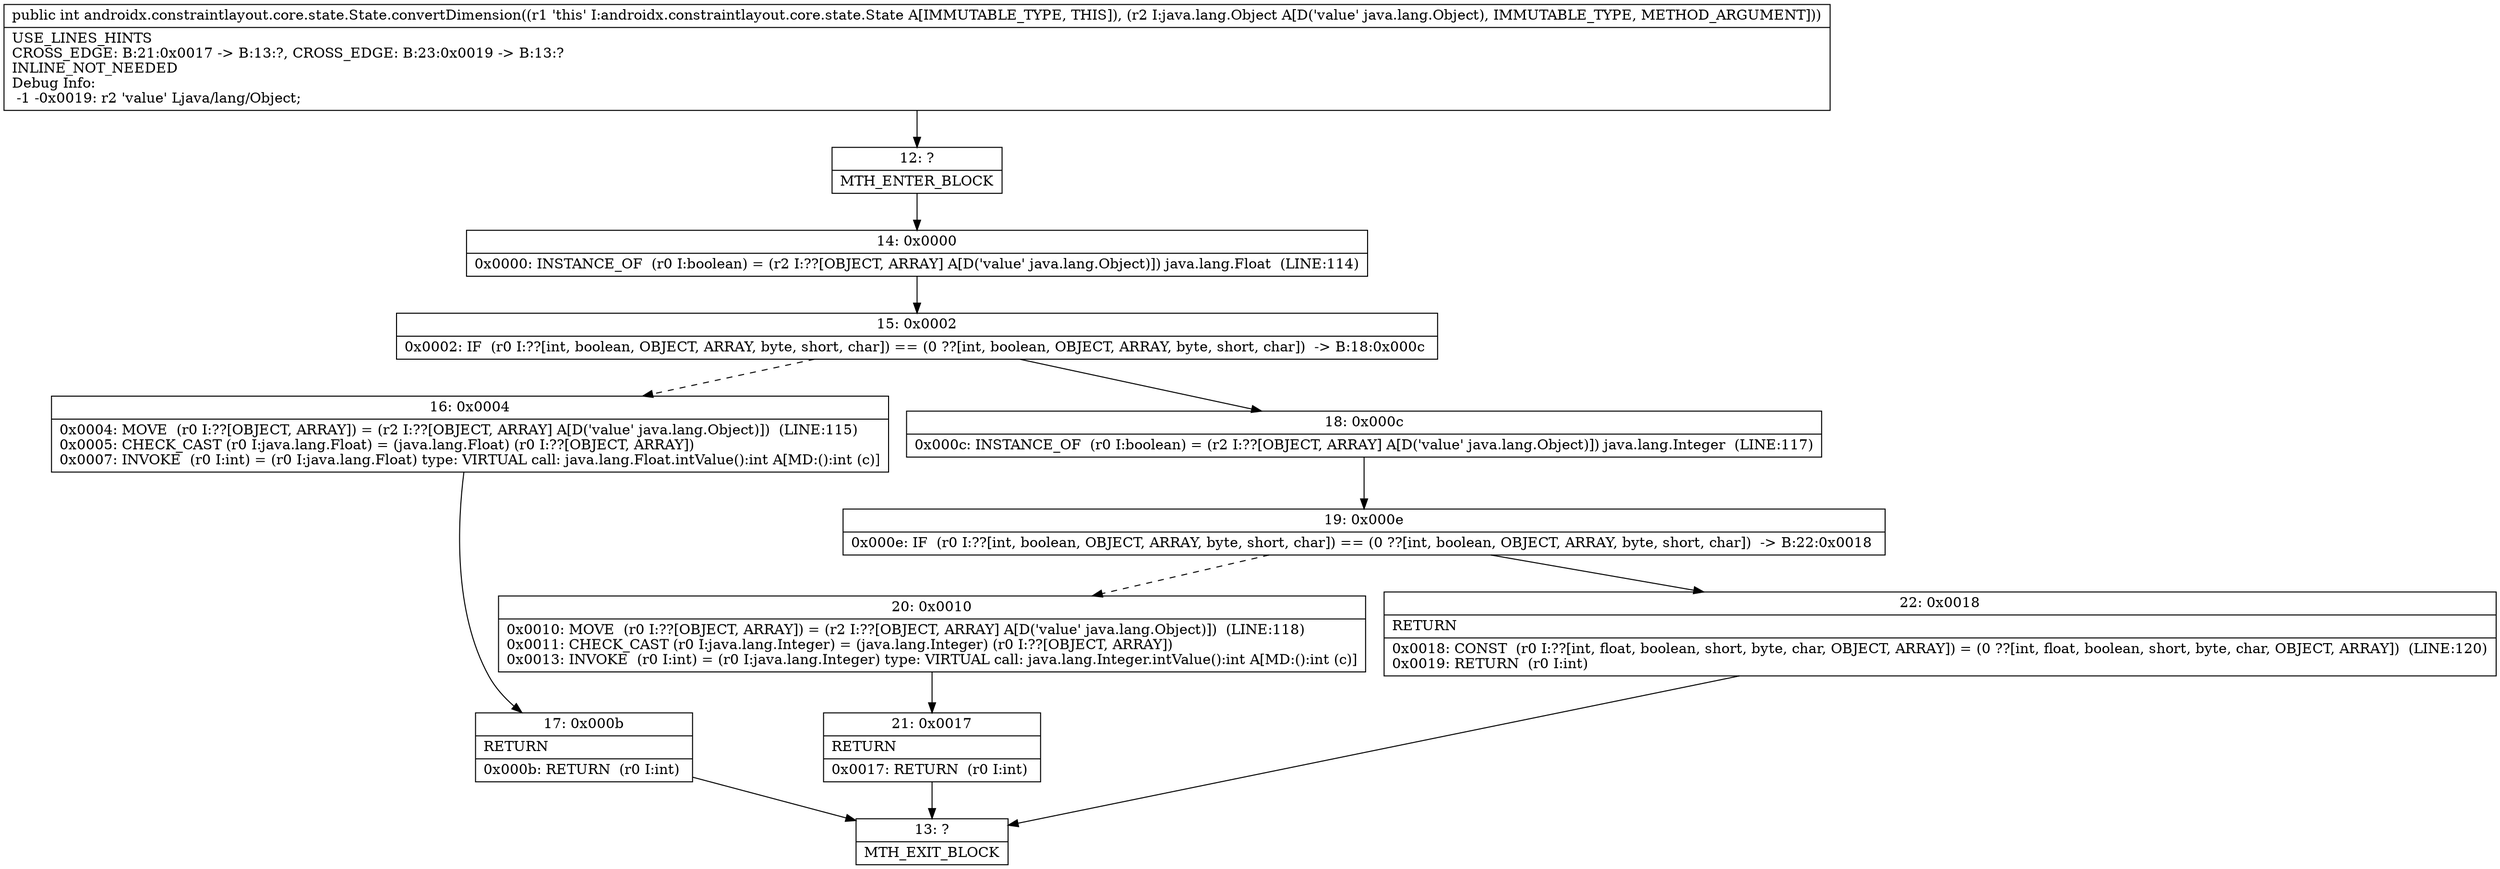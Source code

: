 digraph "CFG forandroidx.constraintlayout.core.state.State.convertDimension(Ljava\/lang\/Object;)I" {
Node_12 [shape=record,label="{12\:\ ?|MTH_ENTER_BLOCK\l}"];
Node_14 [shape=record,label="{14\:\ 0x0000|0x0000: INSTANCE_OF  (r0 I:boolean) = (r2 I:??[OBJECT, ARRAY] A[D('value' java.lang.Object)]) java.lang.Float  (LINE:114)\l}"];
Node_15 [shape=record,label="{15\:\ 0x0002|0x0002: IF  (r0 I:??[int, boolean, OBJECT, ARRAY, byte, short, char]) == (0 ??[int, boolean, OBJECT, ARRAY, byte, short, char])  \-\> B:18:0x000c \l}"];
Node_16 [shape=record,label="{16\:\ 0x0004|0x0004: MOVE  (r0 I:??[OBJECT, ARRAY]) = (r2 I:??[OBJECT, ARRAY] A[D('value' java.lang.Object)])  (LINE:115)\l0x0005: CHECK_CAST (r0 I:java.lang.Float) = (java.lang.Float) (r0 I:??[OBJECT, ARRAY]) \l0x0007: INVOKE  (r0 I:int) = (r0 I:java.lang.Float) type: VIRTUAL call: java.lang.Float.intValue():int A[MD:():int (c)]\l}"];
Node_17 [shape=record,label="{17\:\ 0x000b|RETURN\l|0x000b: RETURN  (r0 I:int) \l}"];
Node_13 [shape=record,label="{13\:\ ?|MTH_EXIT_BLOCK\l}"];
Node_18 [shape=record,label="{18\:\ 0x000c|0x000c: INSTANCE_OF  (r0 I:boolean) = (r2 I:??[OBJECT, ARRAY] A[D('value' java.lang.Object)]) java.lang.Integer  (LINE:117)\l}"];
Node_19 [shape=record,label="{19\:\ 0x000e|0x000e: IF  (r0 I:??[int, boolean, OBJECT, ARRAY, byte, short, char]) == (0 ??[int, boolean, OBJECT, ARRAY, byte, short, char])  \-\> B:22:0x0018 \l}"];
Node_20 [shape=record,label="{20\:\ 0x0010|0x0010: MOVE  (r0 I:??[OBJECT, ARRAY]) = (r2 I:??[OBJECT, ARRAY] A[D('value' java.lang.Object)])  (LINE:118)\l0x0011: CHECK_CAST (r0 I:java.lang.Integer) = (java.lang.Integer) (r0 I:??[OBJECT, ARRAY]) \l0x0013: INVOKE  (r0 I:int) = (r0 I:java.lang.Integer) type: VIRTUAL call: java.lang.Integer.intValue():int A[MD:():int (c)]\l}"];
Node_21 [shape=record,label="{21\:\ 0x0017|RETURN\l|0x0017: RETURN  (r0 I:int) \l}"];
Node_22 [shape=record,label="{22\:\ 0x0018|RETURN\l|0x0018: CONST  (r0 I:??[int, float, boolean, short, byte, char, OBJECT, ARRAY]) = (0 ??[int, float, boolean, short, byte, char, OBJECT, ARRAY])  (LINE:120)\l0x0019: RETURN  (r0 I:int) \l}"];
MethodNode[shape=record,label="{public int androidx.constraintlayout.core.state.State.convertDimension((r1 'this' I:androidx.constraintlayout.core.state.State A[IMMUTABLE_TYPE, THIS]), (r2 I:java.lang.Object A[D('value' java.lang.Object), IMMUTABLE_TYPE, METHOD_ARGUMENT]))  | USE_LINES_HINTS\lCROSS_EDGE: B:21:0x0017 \-\> B:13:?, CROSS_EDGE: B:23:0x0019 \-\> B:13:?\lINLINE_NOT_NEEDED\lDebug Info:\l  \-1 \-0x0019: r2 'value' Ljava\/lang\/Object;\l}"];
MethodNode -> Node_12;Node_12 -> Node_14;
Node_14 -> Node_15;
Node_15 -> Node_16[style=dashed];
Node_15 -> Node_18;
Node_16 -> Node_17;
Node_17 -> Node_13;
Node_18 -> Node_19;
Node_19 -> Node_20[style=dashed];
Node_19 -> Node_22;
Node_20 -> Node_21;
Node_21 -> Node_13;
Node_22 -> Node_13;
}


